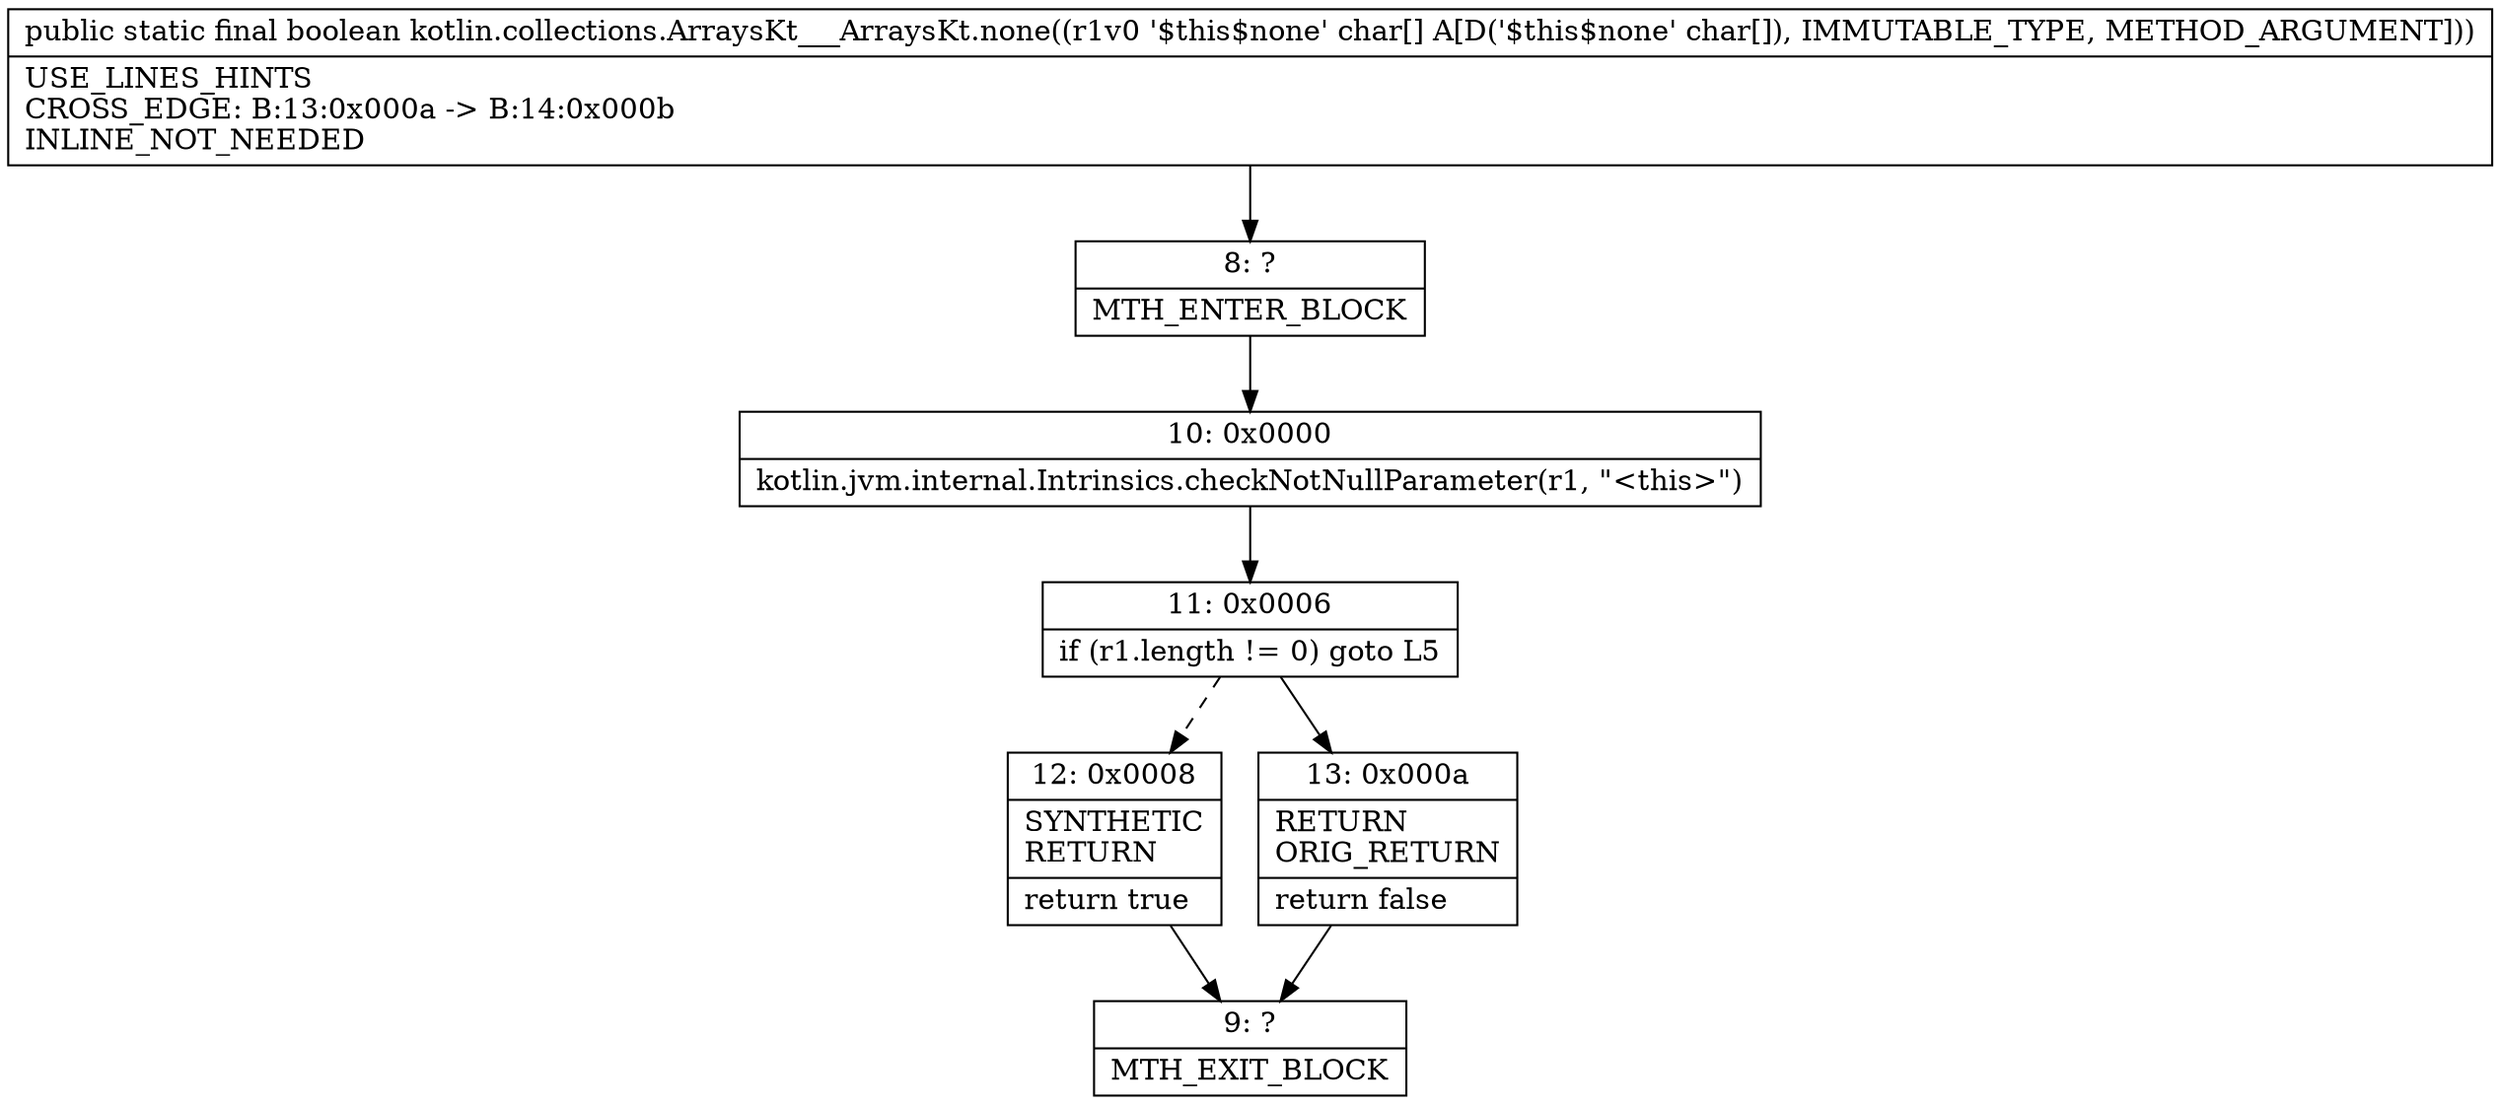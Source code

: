 digraph "CFG forkotlin.collections.ArraysKt___ArraysKt.none([C)Z" {
Node_8 [shape=record,label="{8\:\ ?|MTH_ENTER_BLOCK\l}"];
Node_10 [shape=record,label="{10\:\ 0x0000|kotlin.jvm.internal.Intrinsics.checkNotNullParameter(r1, \"\<this\>\")\l}"];
Node_11 [shape=record,label="{11\:\ 0x0006|if (r1.length != 0) goto L5\l}"];
Node_12 [shape=record,label="{12\:\ 0x0008|SYNTHETIC\lRETURN\l|return true\l}"];
Node_9 [shape=record,label="{9\:\ ?|MTH_EXIT_BLOCK\l}"];
Node_13 [shape=record,label="{13\:\ 0x000a|RETURN\lORIG_RETURN\l|return false\l}"];
MethodNode[shape=record,label="{public static final boolean kotlin.collections.ArraysKt___ArraysKt.none((r1v0 '$this$none' char[] A[D('$this$none' char[]), IMMUTABLE_TYPE, METHOD_ARGUMENT]))  | USE_LINES_HINTS\lCROSS_EDGE: B:13:0x000a \-\> B:14:0x000b\lINLINE_NOT_NEEDED\l}"];
MethodNode -> Node_8;Node_8 -> Node_10;
Node_10 -> Node_11;
Node_11 -> Node_12[style=dashed];
Node_11 -> Node_13;
Node_12 -> Node_9;
Node_13 -> Node_9;
}

